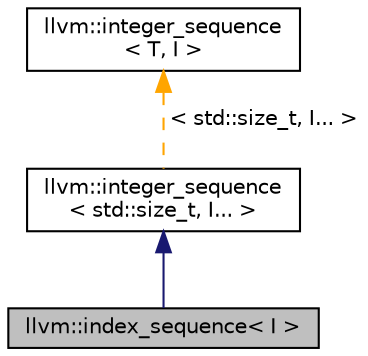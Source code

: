 digraph "llvm::index_sequence&lt; I &gt;"
{
 // LATEX_PDF_SIZE
  bgcolor="transparent";
  edge [fontname="Helvetica",fontsize="10",labelfontname="Helvetica",labelfontsize="10"];
  node [fontname="Helvetica",fontsize="10",shape="box"];
  Node1 [label="llvm::index_sequence\< I \>",height=0.2,width=0.4,color="black", fillcolor="grey75", style="filled", fontcolor="black",tooltip="Alias for the common case of a sequence of size_ts."];
  Node2 -> Node1 [dir="back",color="midnightblue",fontsize="10",style="solid",fontname="Helvetica"];
  Node2 [label="llvm::integer_sequence\l\< std::size_t, I... \>",height=0.2,width=0.4,color="black",URL="$structllvm_1_1integer__sequence.html",tooltip=" "];
  Node3 -> Node2 [dir="back",color="orange",fontsize="10",style="dashed",label=" \< std::size_t, I... \>" ,fontname="Helvetica"];
  Node3 [label="llvm::integer_sequence\l\< T, I \>",height=0.2,width=0.4,color="black",URL="$structllvm_1_1integer__sequence.html",tooltip="Represents a compile-time sequence of integers."];
}
